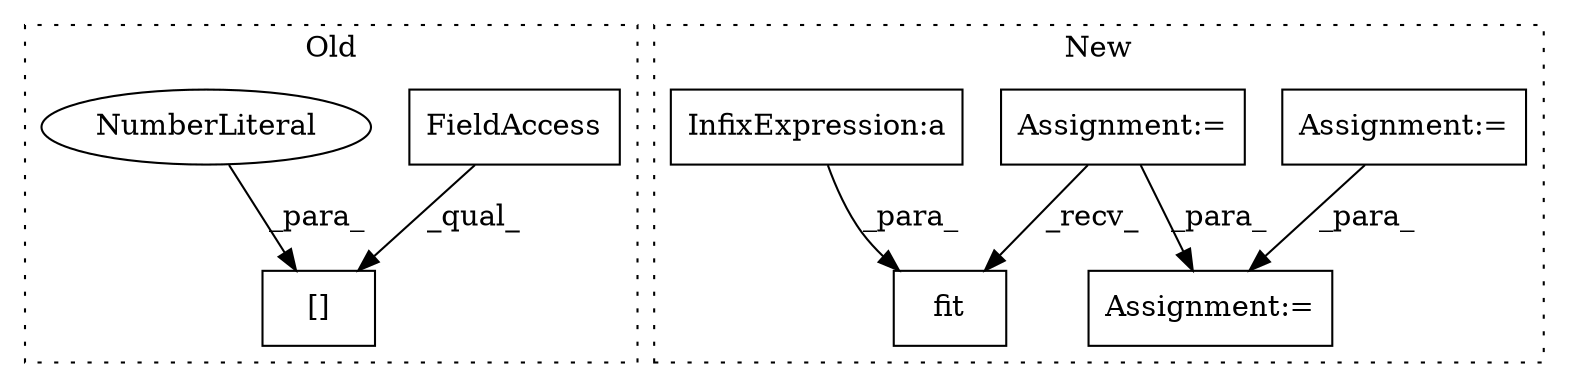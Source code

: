 digraph G {
subgraph cluster0 {
1 [label="[]" a="2" s="1013,1023" l="9,1" shape="box"];
3 [label="FieldAccess" a="22" s="1013" l="8" shape="box"];
4 [label="NumberLiteral" a="34" s="1022" l="1" shape="ellipse"];
label = "Old";
style="dotted";
}
subgraph cluster1 {
2 [label="fit" a="32" s="1238,1274" l="4,1" shape="box"];
5 [label="Assignment:=" a="7" s="1177" l="1" shape="box"];
6 [label="Assignment:=" a="7" s="1342" l="1" shape="box"];
7 [label="Assignment:=" a="7" s="975" l="1" shape="box"];
8 [label="InfixExpression:a" a="27" s="1262" l="3" shape="box"];
label = "New";
style="dotted";
}
3 -> 1 [label="_qual_"];
4 -> 1 [label="_para_"];
5 -> 2 [label="_recv_"];
5 -> 6 [label="_para_"];
7 -> 6 [label="_para_"];
8 -> 2 [label="_para_"];
}